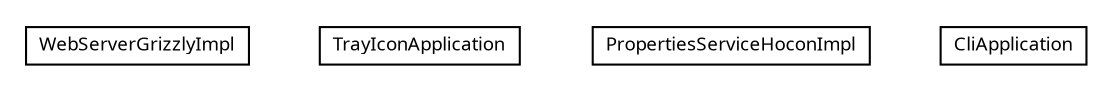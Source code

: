 #!/usr/local/bin/dot
#
# Class diagram 
# Generated by UMLGraph version R5_6-24-gf6e263 (http://www.umlgraph.org/)
#

digraph G {
	edge [fontname="Trebuchet MS",fontsize=10,labelfontname="Trebuchet MS",labelfontsize=10];
	node [fontname="Trebuchet MS",fontsize=10,shape=plaintext];
	nodesep=0.25;
	ranksep=0.5;
	// org.maxur.perfmodel.backend.service.impl.WebServerGrizzlyImpl
	c242 [label=<<table title="org.maxur.perfmodel.backend.service.impl.WebServerGrizzlyImpl" border="0" cellborder="1" cellspacing="0" cellpadding="2" port="p" href="./WebServerGrizzlyImpl.html">
		<tr><td><table border="0" cellspacing="0" cellpadding="1">
<tr><td align="center" balign="center"><font face="Trebuchet MS"> WebServerGrizzlyImpl </font></td></tr>
		</table></td></tr>
		</table>>, URL="./WebServerGrizzlyImpl.html", fontname="Trebuchet MS", fontcolor="black", fontsize=9.0];
	// org.maxur.perfmodel.backend.service.impl.TrayIconApplication
	c243 [label=<<table title="org.maxur.perfmodel.backend.service.impl.TrayIconApplication" border="0" cellborder="1" cellspacing="0" cellpadding="2" port="p" href="./TrayIconApplication.html">
		<tr><td><table border="0" cellspacing="0" cellpadding="1">
<tr><td align="center" balign="center"><font face="Trebuchet MS"> TrayIconApplication </font></td></tr>
		</table></td></tr>
		</table>>, URL="./TrayIconApplication.html", fontname="Trebuchet MS", fontcolor="black", fontsize=9.0];
	// org.maxur.perfmodel.backend.service.impl.PropertiesServiceHoconImpl
	c244 [label=<<table title="org.maxur.perfmodel.backend.service.impl.PropertiesServiceHoconImpl" border="0" cellborder="1" cellspacing="0" cellpadding="2" port="p" href="./PropertiesServiceHoconImpl.html">
		<tr><td><table border="0" cellspacing="0" cellpadding="1">
<tr><td align="center" balign="center"><font face="Trebuchet MS"> PropertiesServiceHoconImpl </font></td></tr>
		</table></td></tr>
		</table>>, URL="./PropertiesServiceHoconImpl.html", fontname="Trebuchet MS", fontcolor="black", fontsize=9.0];
	// org.maxur.perfmodel.backend.service.impl.CliApplication
	c245 [label=<<table title="org.maxur.perfmodel.backend.service.impl.CliApplication" border="0" cellborder="1" cellspacing="0" cellpadding="2" port="p" href="./CliApplication.html">
		<tr><td><table border="0" cellspacing="0" cellpadding="1">
<tr><td align="center" balign="center"><font face="Trebuchet MS"> CliApplication </font></td></tr>
		</table></td></tr>
		</table>>, URL="./CliApplication.html", fontname="Trebuchet MS", fontcolor="black", fontsize=9.0];
}

